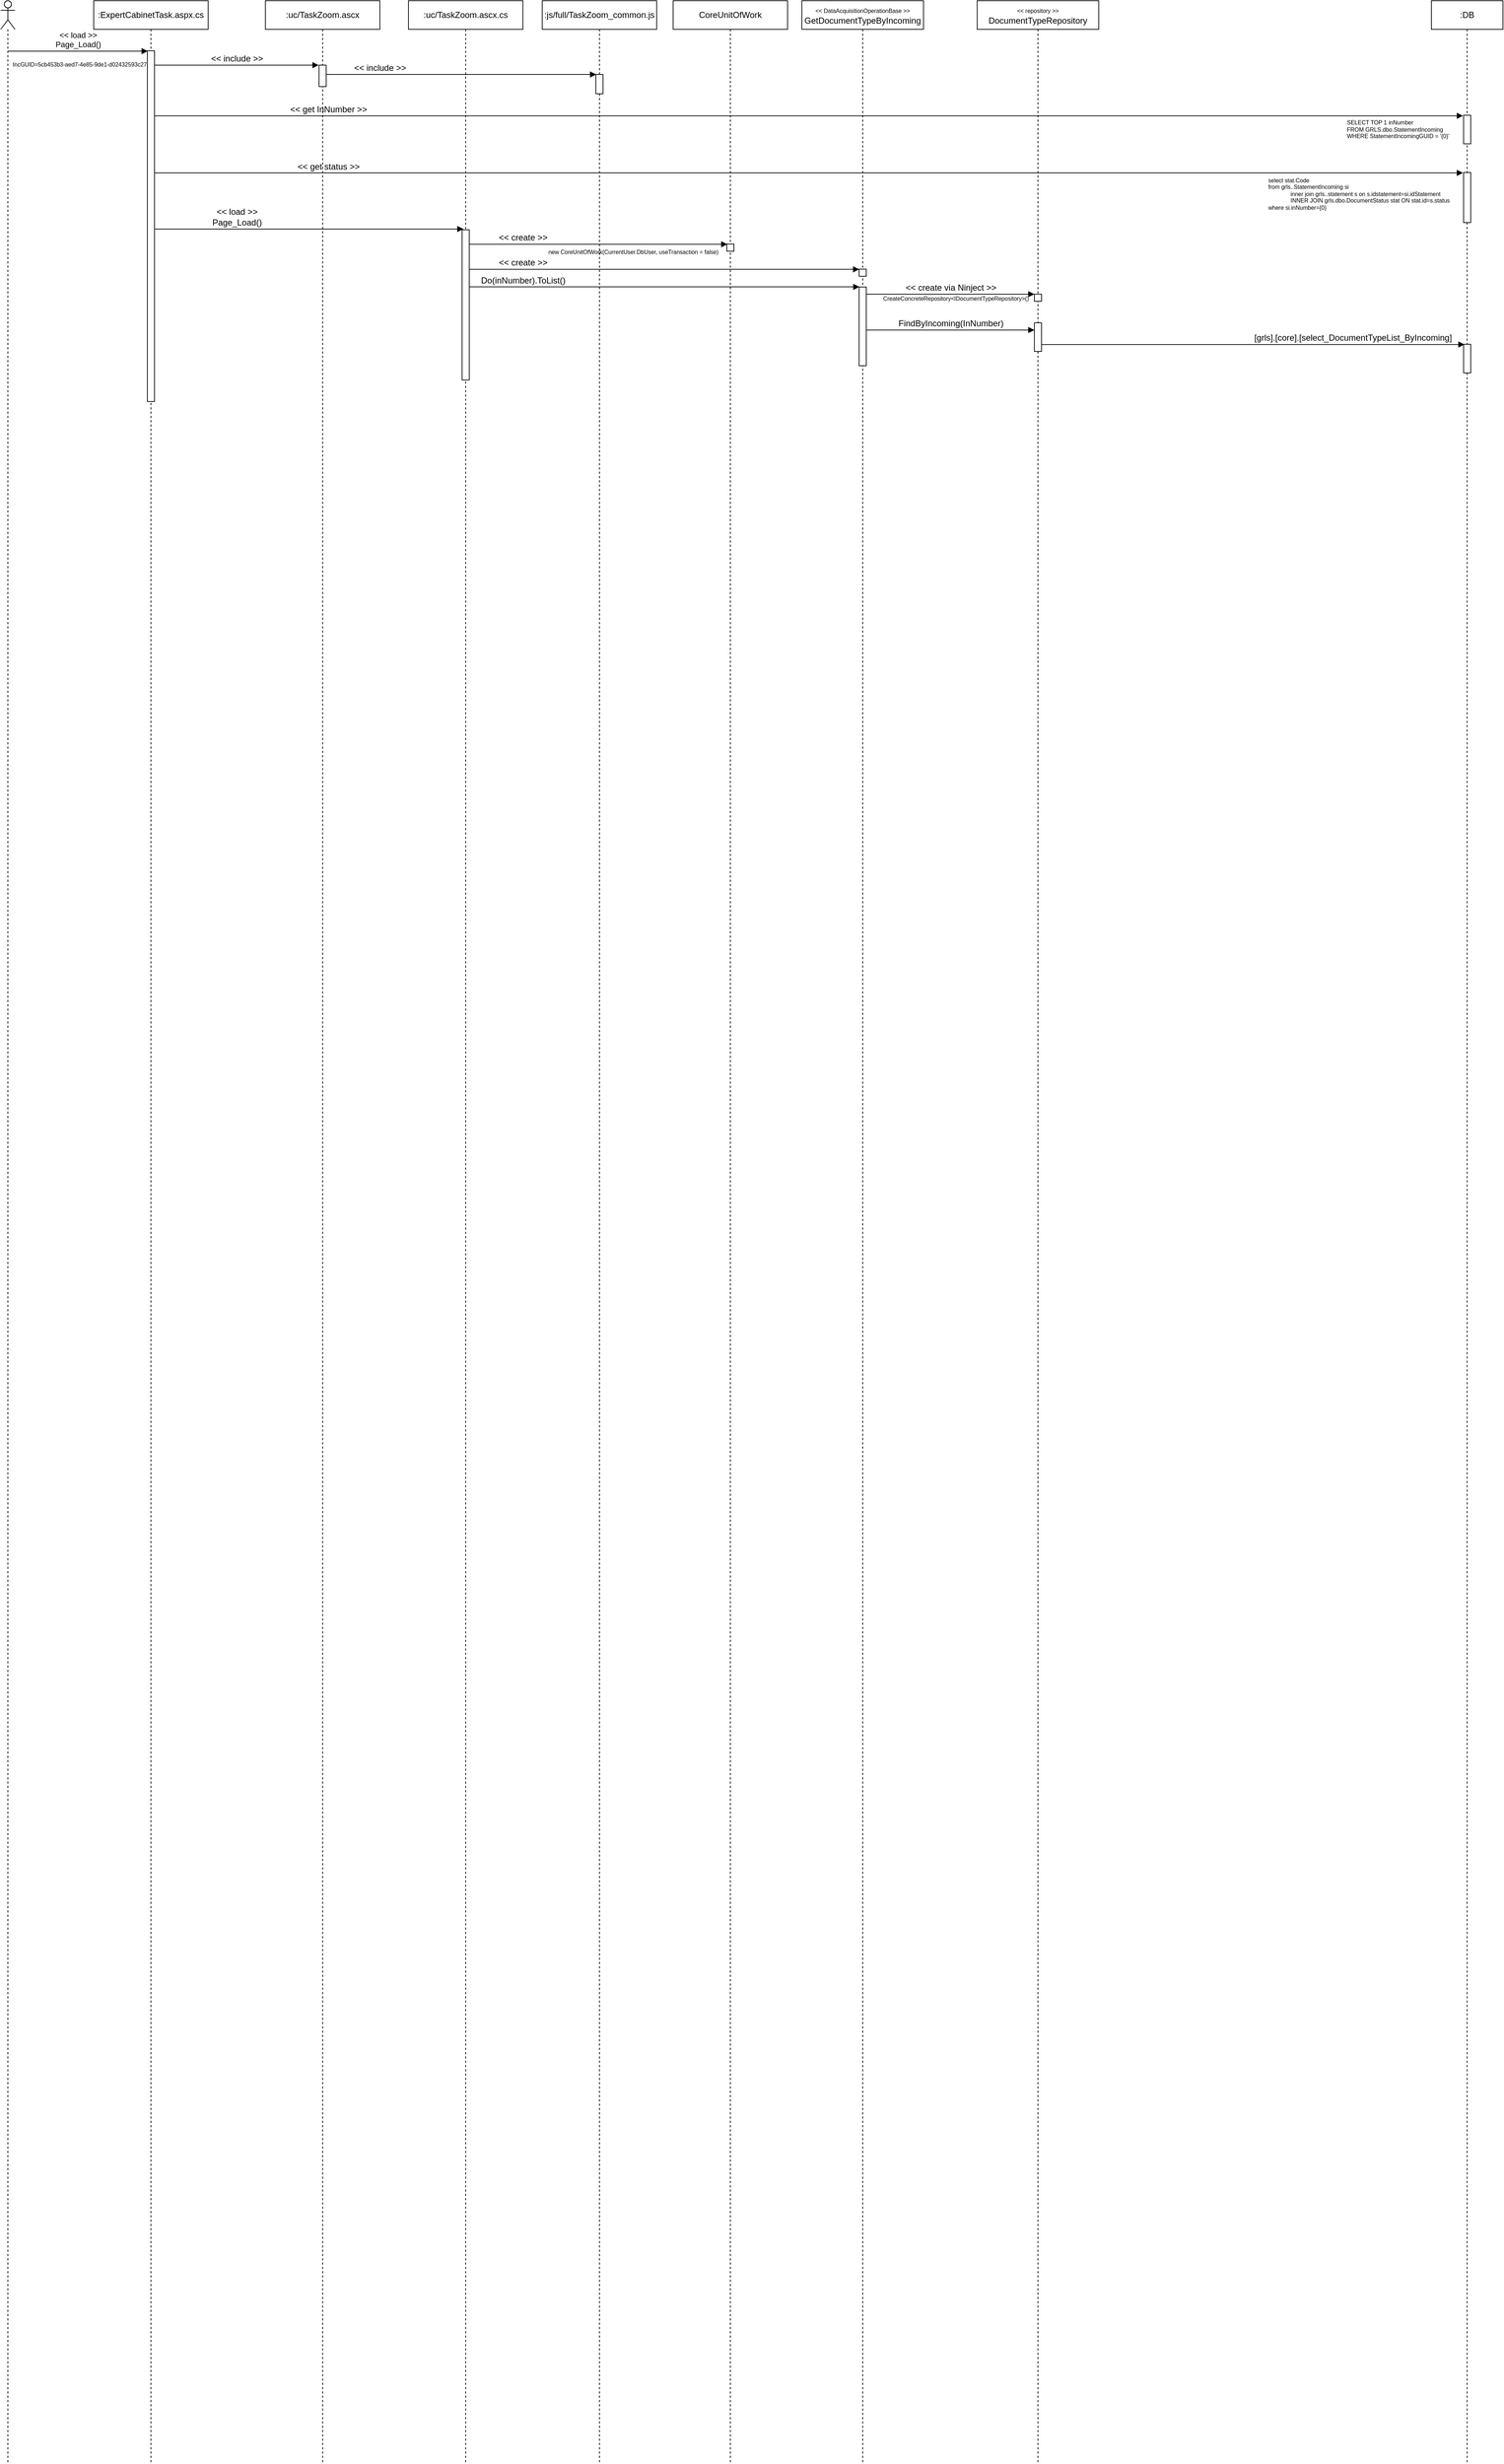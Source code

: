 <mxfile version="20.6.0" type="github">
  <diagram id="ssKycrtSMsemJ2zY77Yj" name="Страница 1">
    <mxGraphModel dx="869" dy="552" grid="1" gridSize="10" guides="1" tooltips="1" connect="1" arrows="1" fold="1" page="1" pageScale="1" pageWidth="827" pageHeight="1169" math="0" shadow="0">
      <root>
        <mxCell id="0" />
        <mxCell id="1" parent="0" />
        <mxCell id="WKu-Oy1HrpZxNEacMhId-40" value="&lt;font style=&quot;font-size: 8px;&quot;&gt;CreateConcreteRepository&amp;lt;IDocumentTypeRepository&amp;gt;()&lt;/font&gt;" style="text;html=1;align=center;verticalAlign=middle;resizable=0;points=[];autosize=1;strokeColor=none;fillColor=none;fontSize=12;" vertex="1" parent="1">
          <mxGeometry x="1290" y="440" width="230" height="30" as="geometry" />
        </mxCell>
        <mxCell id="WKu-Oy1HrpZxNEacMhId-12" value="&lt;div style=&quot;font-size: 8px;&quot;&gt;&lt;font style=&quot;font-size: 8px;&quot;&gt;select stat.Code&amp;nbsp;&lt;/font&gt;&lt;/div&gt;&lt;div style=&quot;font-size: 8px;&quot;&gt;&lt;font style=&quot;font-size: 8px;&quot;&gt;from grls..StatementIncoming si&amp;nbsp;&lt;/font&gt;&lt;/div&gt;&lt;div style=&quot;font-size: 8px;&quot;&gt;&lt;font style=&quot;font-size: 8px;&quot;&gt;&amp;nbsp; &amp;nbsp; &amp;nbsp; &amp;nbsp; &amp;nbsp; &amp;nbsp; &amp;nbsp; inner join grls..statement s on s.idstatement=si.idStatement&lt;/font&gt;&lt;/div&gt;&lt;div style=&quot;font-size: 8px;&quot;&gt;&lt;font style=&quot;font-size: 8px;&quot;&gt;&amp;nbsp; &amp;nbsp; &amp;nbsp; &amp;nbsp; &amp;nbsp; &amp;nbsp; &amp;nbsp; INNER JOIN grls.dbo.DocumentStatus stat ON stat.id=s.status&lt;/font&gt;&lt;/div&gt;&lt;div style=&quot;font-size: 8px;&quot;&gt;&lt;font style=&quot;font-size: 8px;&quot;&gt;where si.inNumber={0}&lt;/font&gt;&lt;/div&gt;" style="text;html=1;align=left;verticalAlign=middle;resizable=0;points=[];autosize=1;strokeColor=none;fillColor=none;fontSize=12;" vertex="1" parent="1">
          <mxGeometry x="1840" y="280" width="280" height="60" as="geometry" />
        </mxCell>
        <mxCell id="WKu-Oy1HrpZxNEacMhId-13" value="&lt;span style=&quot;background-color: rgb(255, 255, 255);&quot;&gt;&lt;font style=&quot;font-size: 8px;&quot;&gt;SELECT TOP 1 inNumber &lt;br&gt;FROM GRLS.dbo.StatementIncoming &lt;br&gt;WHERE StatementIncomingGUID = &#39;{0}&#39;&lt;/font&gt;&lt;/span&gt;" style="text;html=1;align=left;verticalAlign=middle;resizable=0;points=[];autosize=1;strokeColor=none;fillColor=none;fontSize=8;" vertex="1" parent="1">
          <mxGeometry x="1950" y="200" width="170" height="40" as="geometry" />
        </mxCell>
        <mxCell id="WKu-Oy1HrpZxNEacMhId-6" value="&lt;font style=&quot;font-size: 8px;&quot;&gt;IncGUID=5cb453b3-aed7-4e85-9de1-d02432593c27&lt;/font&gt;" style="text;html=1;align=center;verticalAlign=middle;resizable=0;points=[];autosize=1;strokeColor=none;fillColor=none;" vertex="1" parent="1">
          <mxGeometry x="75" y="113" width="210" height="30" as="geometry" />
        </mxCell>
        <mxCell id="WKu-Oy1HrpZxNEacMhId-2" value="" style="shape=umlLifeline;participant=umlActor;perimeter=lifelinePerimeter;whiteSpace=wrap;html=1;container=1;collapsible=0;recursiveResize=0;verticalAlign=top;spacingTop=36;outlineConnect=0;" vertex="1" parent="1">
          <mxGeometry x="70" y="40" width="20" height="3440" as="geometry" />
        </mxCell>
        <mxCell id="WKu-Oy1HrpZxNEacMhId-3" value=":ExpertCabinetTask.aspx.cs" style="shape=umlLifeline;perimeter=lifelinePerimeter;whiteSpace=wrap;html=1;container=1;collapsible=0;recursiveResize=0;outlineConnect=0;" vertex="1" parent="1">
          <mxGeometry x="200" y="40" width="160" height="3440" as="geometry" />
        </mxCell>
        <mxCell id="WKu-Oy1HrpZxNEacMhId-5" value="" style="html=1;points=[];perimeter=orthogonalPerimeter;" vertex="1" parent="WKu-Oy1HrpZxNEacMhId-3">
          <mxGeometry x="75" y="70" width="10" height="490" as="geometry" />
        </mxCell>
        <mxCell id="WKu-Oy1HrpZxNEacMhId-4" value="&amp;lt;&amp;lt; load &amp;gt;&amp;gt;&lt;br&gt;Page_Load()" style="html=1;verticalAlign=bottom;endArrow=block;rounded=0;entryX=0.052;entryY=0.001;entryDx=0;entryDy=0;entryPerimeter=0;" edge="1" parent="1" source="WKu-Oy1HrpZxNEacMhId-2" target="WKu-Oy1HrpZxNEacMhId-5">
          <mxGeometry width="80" relative="1" as="geometry">
            <mxPoint x="330" y="100" as="sourcePoint" />
            <mxPoint x="410" y="100" as="targetPoint" />
          </mxGeometry>
        </mxCell>
        <mxCell id="WKu-Oy1HrpZxNEacMhId-7" value="&lt;font style=&quot;font-size: 12px;&quot;&gt;:DB&lt;/font&gt;" style="shape=umlLifeline;perimeter=lifelinePerimeter;whiteSpace=wrap;html=1;container=1;collapsible=0;recursiveResize=0;outlineConnect=0;fontSize=8;" vertex="1" parent="1">
          <mxGeometry x="2070" y="40" width="100" height="3440" as="geometry" />
        </mxCell>
        <mxCell id="WKu-Oy1HrpZxNEacMhId-9" value="" style="html=1;points=[];perimeter=orthogonalPerimeter;fontSize=12;" vertex="1" parent="WKu-Oy1HrpZxNEacMhId-7">
          <mxGeometry x="45" y="160" width="10" height="40" as="geometry" />
        </mxCell>
        <mxCell id="WKu-Oy1HrpZxNEacMhId-11" value="" style="html=1;points=[];perimeter=orthogonalPerimeter;fontSize=12;" vertex="1" parent="WKu-Oy1HrpZxNEacMhId-7">
          <mxGeometry x="45" y="240" width="10" height="70" as="geometry" />
        </mxCell>
        <mxCell id="WKu-Oy1HrpZxNEacMhId-47" value="" style="html=1;points=[];perimeter=orthogonalPerimeter;fontSize=8;" vertex="1" parent="WKu-Oy1HrpZxNEacMhId-7">
          <mxGeometry x="45" y="480" width="10" height="40" as="geometry" />
        </mxCell>
        <mxCell id="WKu-Oy1HrpZxNEacMhId-8" value="&amp;lt;&amp;lt; get InNumber &amp;gt;&amp;gt;" style="html=1;verticalAlign=bottom;endArrow=block;rounded=0;fontSize=12;entryX=-0.082;entryY=0.021;entryDx=0;entryDy=0;entryPerimeter=0;" edge="1" parent="1" source="WKu-Oy1HrpZxNEacMhId-5" target="WKu-Oy1HrpZxNEacMhId-9">
          <mxGeometry x="-0.735" width="80" relative="1" as="geometry">
            <mxPoint x="640" y="50" as="sourcePoint" />
            <mxPoint x="720" y="50" as="targetPoint" />
            <mxPoint as="offset" />
          </mxGeometry>
        </mxCell>
        <mxCell id="WKu-Oy1HrpZxNEacMhId-10" value="&amp;lt;&amp;lt; get status &amp;gt;&amp;gt;" style="html=1;verticalAlign=bottom;endArrow=block;rounded=0;fontSize=12;entryX=-0.084;entryY=0.008;entryDx=0;entryDy=0;entryPerimeter=0;" edge="1" parent="1" source="WKu-Oy1HrpZxNEacMhId-5" target="WKu-Oy1HrpZxNEacMhId-11">
          <mxGeometry x="-0.735" width="80" relative="1" as="geometry">
            <mxPoint x="460" y="200" as="sourcePoint" />
            <mxPoint x="540" y="200" as="targetPoint" />
            <mxPoint as="offset" />
          </mxGeometry>
        </mxCell>
        <mxCell id="WKu-Oy1HrpZxNEacMhId-14" value=":uc/TaskZoom.ascx" style="shape=umlLifeline;perimeter=lifelinePerimeter;whiteSpace=wrap;html=1;container=1;collapsible=0;recursiveResize=0;outlineConnect=0;" vertex="1" parent="1">
          <mxGeometry x="440" y="40" width="160" height="3440" as="geometry" />
        </mxCell>
        <mxCell id="WKu-Oy1HrpZxNEacMhId-15" value="" style="html=1;points=[];perimeter=orthogonalPerimeter;" vertex="1" parent="WKu-Oy1HrpZxNEacMhId-14">
          <mxGeometry x="75" y="90" width="10" height="30" as="geometry" />
        </mxCell>
        <mxCell id="WKu-Oy1HrpZxNEacMhId-16" value=":uc/TaskZoom.ascx.cs" style="shape=umlLifeline;perimeter=lifelinePerimeter;whiteSpace=wrap;html=1;container=1;collapsible=0;recursiveResize=0;outlineConnect=0;" vertex="1" parent="1">
          <mxGeometry x="640" y="40" width="160" height="3440" as="geometry" />
        </mxCell>
        <mxCell id="WKu-Oy1HrpZxNEacMhId-17" value="" style="html=1;points=[];perimeter=orthogonalPerimeter;" vertex="1" parent="WKu-Oy1HrpZxNEacMhId-16">
          <mxGeometry x="75" y="320" width="10" height="210" as="geometry" />
        </mxCell>
        <mxCell id="WKu-Oy1HrpZxNEacMhId-18" value=":js/full/TaskZoom_common.js" style="shape=umlLifeline;perimeter=lifelinePerimeter;whiteSpace=wrap;html=1;container=1;collapsible=0;recursiveResize=0;outlineConnect=0;" vertex="1" parent="1">
          <mxGeometry x="827" y="40" width="160" height="3440" as="geometry" />
        </mxCell>
        <mxCell id="WKu-Oy1HrpZxNEacMhId-19" value="" style="html=1;points=[];perimeter=orthogonalPerimeter;" vertex="1" parent="WKu-Oy1HrpZxNEacMhId-18">
          <mxGeometry x="75" y="103" width="10" height="27" as="geometry" />
        </mxCell>
        <mxCell id="WKu-Oy1HrpZxNEacMhId-20" value="&amp;lt;&amp;lt; include &amp;gt;&amp;gt;" style="html=1;verticalAlign=bottom;endArrow=block;rounded=0;fontSize=12;entryX=-0.061;entryY=0.001;entryDx=0;entryDy=0;entryPerimeter=0;" edge="1" parent="1" source="WKu-Oy1HrpZxNEacMhId-5" target="WKu-Oy1HrpZxNEacMhId-15">
          <mxGeometry width="80" relative="1" as="geometry">
            <mxPoint x="620" y="290" as="sourcePoint" />
            <mxPoint x="700" y="290" as="targetPoint" />
          </mxGeometry>
        </mxCell>
        <mxCell id="WKu-Oy1HrpZxNEacMhId-21" value="&amp;lt;&amp;lt; include &amp;gt;&amp;gt;" style="html=1;verticalAlign=bottom;endArrow=block;rounded=0;fontSize=12;entryX=0.044;entryY=0.001;entryDx=0;entryDy=0;entryPerimeter=0;" edge="1" parent="1" source="WKu-Oy1HrpZxNEacMhId-15" target="WKu-Oy1HrpZxNEacMhId-19">
          <mxGeometry x="-0.603" width="80" relative="1" as="geometry">
            <mxPoint x="570.61" y="170" as="sourcePoint" />
            <mxPoint x="800.0" y="170" as="targetPoint" />
            <mxPoint as="offset" />
          </mxGeometry>
        </mxCell>
        <mxCell id="WKu-Oy1HrpZxNEacMhId-23" value="&amp;lt;&amp;lt; load &amp;gt;&amp;gt;&lt;br&gt;Page_Load()" style="html=1;verticalAlign=bottom;endArrow=block;rounded=0;fontSize=12;entryX=0.182;entryY=-0.005;entryDx=0;entryDy=0;entryPerimeter=0;" edge="1" parent="1" source="WKu-Oy1HrpZxNEacMhId-5" target="WKu-Oy1HrpZxNEacMhId-17">
          <mxGeometry x="-0.467" width="80" relative="1" as="geometry">
            <mxPoint x="560" y="360" as="sourcePoint" />
            <mxPoint x="640" y="360" as="targetPoint" />
            <mxPoint as="offset" />
          </mxGeometry>
        </mxCell>
        <mxCell id="WKu-Oy1HrpZxNEacMhId-24" value="CoreUnitOfWork" style="shape=umlLifeline;perimeter=lifelinePerimeter;whiteSpace=wrap;html=1;container=1;collapsible=0;recursiveResize=0;outlineConnect=0;" vertex="1" parent="1">
          <mxGeometry x="1010" y="40" width="160" height="3440" as="geometry" />
        </mxCell>
        <mxCell id="WKu-Oy1HrpZxNEacMhId-25" value="" style="html=1;points=[];perimeter=orthogonalPerimeter;" vertex="1" parent="WKu-Oy1HrpZxNEacMhId-24">
          <mxGeometry x="75" y="340" width="10" height="10" as="geometry" />
        </mxCell>
        <mxCell id="WKu-Oy1HrpZxNEacMhId-26" value="&amp;lt;&amp;lt; create &amp;gt;&amp;gt;" style="html=1;verticalAlign=bottom;endArrow=block;rounded=0;fontSize=12;entryX=0.076;entryY=0.027;entryDx=0;entryDy=0;entryPerimeter=0;" edge="1" parent="1" source="WKu-Oy1HrpZxNEacMhId-17" target="WKu-Oy1HrpZxNEacMhId-25">
          <mxGeometry x="-0.584" width="80" relative="1" as="geometry">
            <mxPoint x="770" y="250" as="sourcePoint" />
            <mxPoint x="850" y="250" as="targetPoint" />
            <mxPoint as="offset" />
          </mxGeometry>
        </mxCell>
        <mxCell id="WKu-Oy1HrpZxNEacMhId-27" value="new CoreUnitOfWork(CurrentUser.DbUser, useTransaction = false)" style="text;html=1;align=center;verticalAlign=middle;resizable=0;points=[];autosize=1;strokeColor=none;fillColor=none;fontSize=8;" vertex="1" parent="1">
          <mxGeometry x="824" y="381" width="260" height="20" as="geometry" />
        </mxCell>
        <mxCell id="WKu-Oy1HrpZxNEacMhId-28" value="&lt;font style=&quot;font-size: 8px;&quot;&gt;&amp;lt;&amp;lt;&amp;nbsp;DataAcquisitionOperationBase &amp;gt;&amp;gt;&lt;/font&gt;&lt;br&gt;GetDocumentTypeByIncoming" style="shape=umlLifeline;perimeter=lifelinePerimeter;whiteSpace=wrap;html=1;container=1;collapsible=0;recursiveResize=0;outlineConnect=0;" vertex="1" parent="1">
          <mxGeometry x="1190" y="40" width="170" height="3440" as="geometry" />
        </mxCell>
        <mxCell id="WKu-Oy1HrpZxNEacMhId-29" value="" style="html=1;points=[];perimeter=orthogonalPerimeter;" vertex="1" parent="WKu-Oy1HrpZxNEacMhId-28">
          <mxGeometry x="80" y="375" width="10" height="10" as="geometry" />
        </mxCell>
        <mxCell id="WKu-Oy1HrpZxNEacMhId-34" value="" style="html=1;points=[];perimeter=orthogonalPerimeter;fontSize=8;" vertex="1" parent="WKu-Oy1HrpZxNEacMhId-28">
          <mxGeometry x="80" y="400" width="10" height="110" as="geometry" />
        </mxCell>
        <mxCell id="WKu-Oy1HrpZxNEacMhId-30" value="&amp;lt;&amp;lt; create &amp;gt;&amp;gt;" style="html=1;verticalAlign=bottom;endArrow=block;rounded=0;fontSize=12;entryX=0.01;entryY=0.029;entryDx=0;entryDy=0;entryPerimeter=0;" edge="1" parent="1" source="WKu-Oy1HrpZxNEacMhId-17" target="WKu-Oy1HrpZxNEacMhId-29">
          <mxGeometry x="-0.724" width="80" relative="1" as="geometry">
            <mxPoint x="735" y="390.27" as="sourcePoint" />
            <mxPoint x="1095.76" y="390.27" as="targetPoint" />
            <mxPoint as="offset" />
          </mxGeometry>
        </mxCell>
        <mxCell id="WKu-Oy1HrpZxNEacMhId-33" value="&lt;font style=&quot;font-size: 12px;&quot;&gt;Do(inNumber).ToList()&lt;/font&gt;" style="html=1;verticalAlign=bottom;endArrow=block;rounded=0;fontSize=8;entryX=0.036;entryY=-0.002;entryDx=0;entryDy=0;entryPerimeter=0;" edge="1" parent="1" source="WKu-Oy1HrpZxNEacMhId-17" target="WKu-Oy1HrpZxNEacMhId-34">
          <mxGeometry x="-0.725" width="80" relative="1" as="geometry">
            <mxPoint x="940" y="400" as="sourcePoint" />
            <mxPoint x="1160" y="442" as="targetPoint" />
            <mxPoint as="offset" />
          </mxGeometry>
        </mxCell>
        <mxCell id="WKu-Oy1HrpZxNEacMhId-36" value="&lt;font style=&quot;font-size: 8px;&quot;&gt;&amp;lt;&amp;lt; repository &amp;gt;&amp;gt;&lt;/font&gt;&lt;br&gt;DocumentTypeRepository" style="shape=umlLifeline;perimeter=lifelinePerimeter;whiteSpace=wrap;html=1;container=1;collapsible=0;recursiveResize=0;outlineConnect=0;" vertex="1" parent="1">
          <mxGeometry x="1435" y="40" width="170" height="3440" as="geometry" />
        </mxCell>
        <mxCell id="WKu-Oy1HrpZxNEacMhId-37" value="" style="html=1;points=[];perimeter=orthogonalPerimeter;" vertex="1" parent="WKu-Oy1HrpZxNEacMhId-36">
          <mxGeometry x="80" y="410" width="10" height="10" as="geometry" />
        </mxCell>
        <mxCell id="WKu-Oy1HrpZxNEacMhId-38" value="" style="html=1;points=[];perimeter=orthogonalPerimeter;fontSize=8;" vertex="1" parent="WKu-Oy1HrpZxNEacMhId-36">
          <mxGeometry x="80" y="450" width="10" height="40" as="geometry" />
        </mxCell>
        <mxCell id="WKu-Oy1HrpZxNEacMhId-39" value="&amp;lt;&amp;lt; create via Ninject &amp;gt;&amp;gt;" style="html=1;verticalAlign=bottom;endArrow=block;rounded=0;fontSize=12;entryX=0;entryY=0;entryDx=0;entryDy=0;entryPerimeter=0;" edge="1" parent="1" source="WKu-Oy1HrpZxNEacMhId-34" target="WKu-Oy1HrpZxNEacMhId-37">
          <mxGeometry width="80" relative="1" as="geometry">
            <mxPoint x="1340" y="440" as="sourcePoint" />
            <mxPoint x="1420" y="440" as="targetPoint" />
          </mxGeometry>
        </mxCell>
        <mxCell id="WKu-Oy1HrpZxNEacMhId-41" value="FindByIncoming(InNumber)" style="html=1;verticalAlign=bottom;endArrow=block;rounded=0;fontSize=12;entryX=-0.002;entryY=0.253;entryDx=0;entryDy=0;entryPerimeter=0;" edge="1" parent="1" source="WKu-Oy1HrpZxNEacMhId-34" target="WKu-Oy1HrpZxNEacMhId-38">
          <mxGeometry width="80" relative="1" as="geometry">
            <mxPoint x="1380" y="420" as="sourcePoint" />
            <mxPoint x="1460" y="420" as="targetPoint" />
          </mxGeometry>
        </mxCell>
        <mxCell id="WKu-Oy1HrpZxNEacMhId-46" value="&lt;font style=&quot;font-size: 12px;&quot;&gt;[grls].[core].[select_DocumentTypeList_ByIncoming]&lt;/font&gt;" style="html=1;verticalAlign=bottom;endArrow=block;rounded=0;fontSize=8;entryX=0.125;entryY=0.009;entryDx=0;entryDy=0;entryPerimeter=0;" edge="1" parent="1" source="WKu-Oy1HrpZxNEacMhId-38" target="WKu-Oy1HrpZxNEacMhId-47">
          <mxGeometry x="0.471" width="80" relative="1" as="geometry">
            <mxPoint x="1760" y="390" as="sourcePoint" />
            <mxPoint x="1840" y="390" as="targetPoint" />
            <mxPoint as="offset" />
          </mxGeometry>
        </mxCell>
      </root>
    </mxGraphModel>
  </diagram>
</mxfile>
